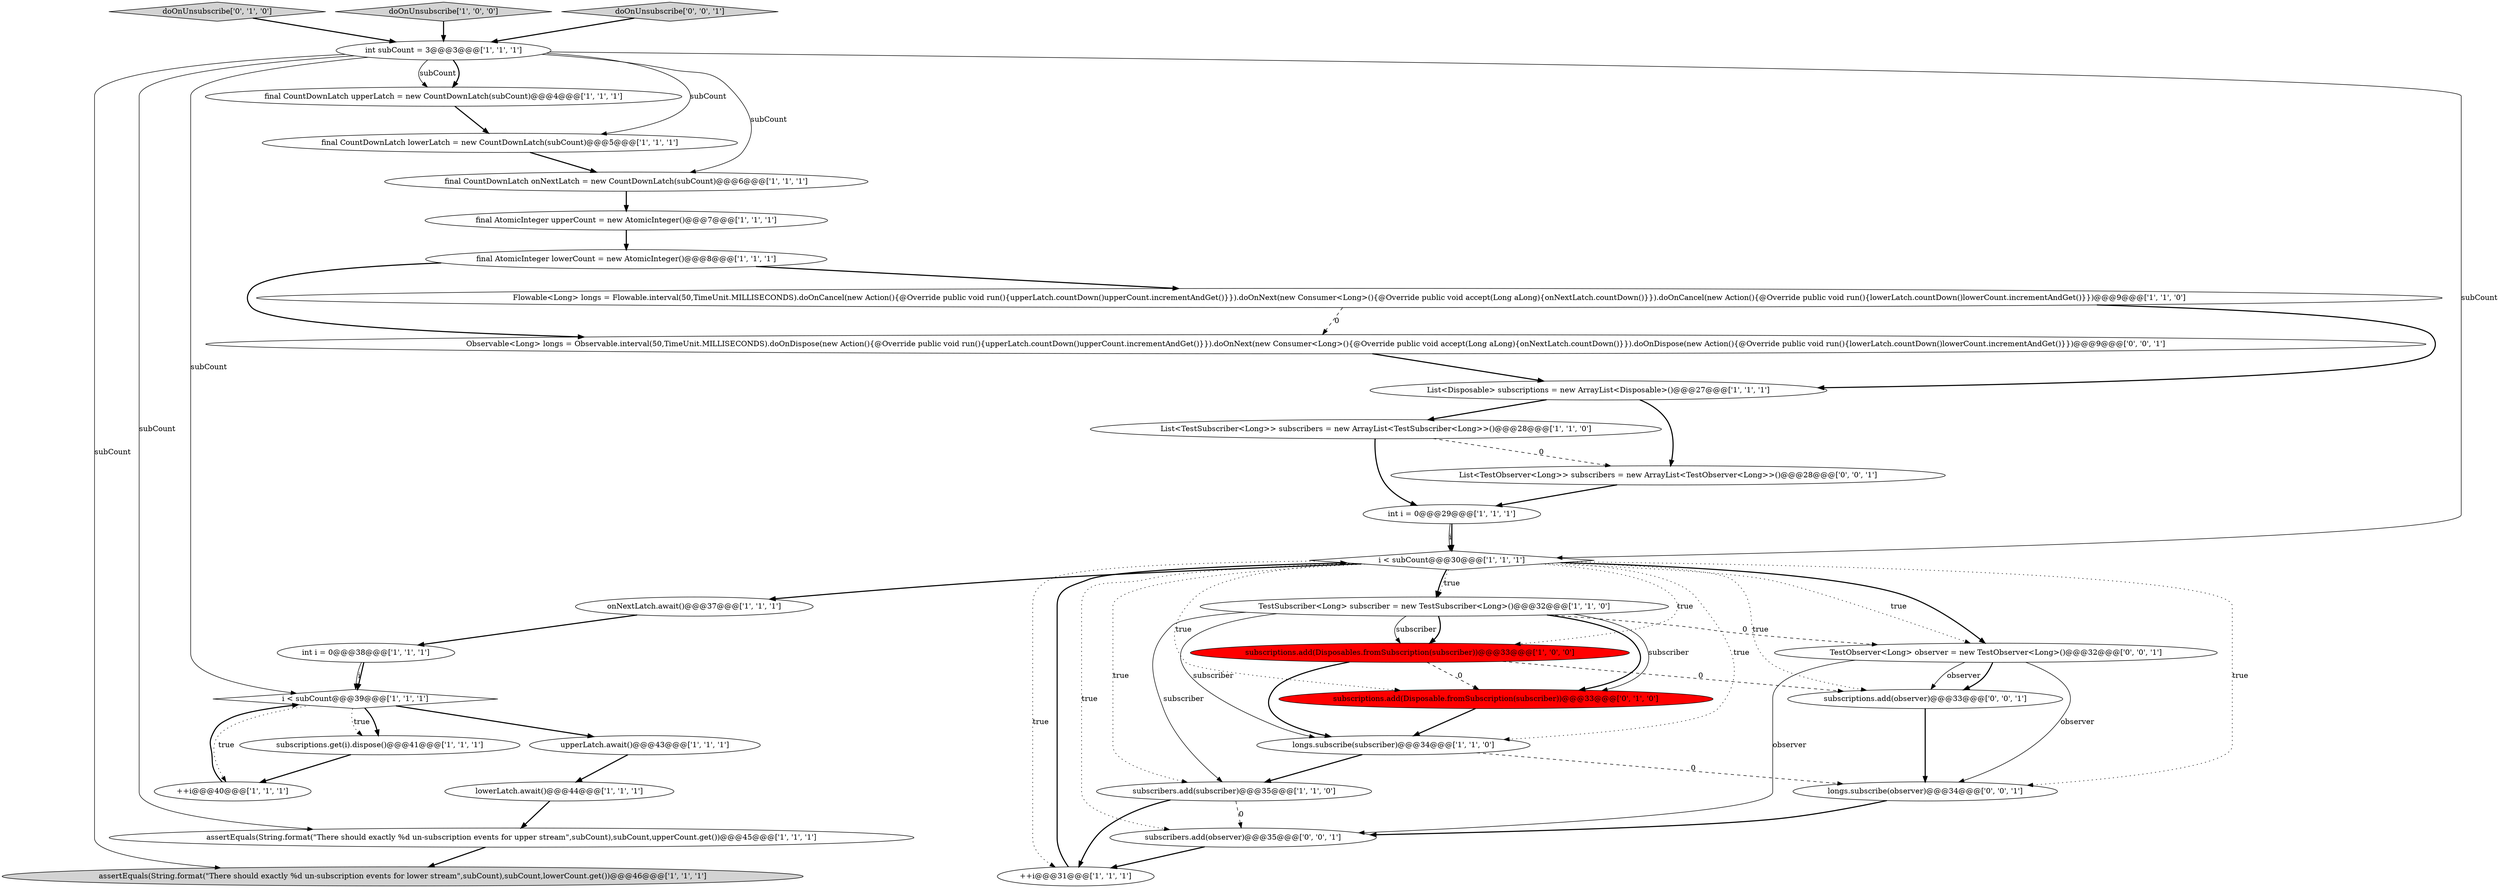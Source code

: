 digraph {
27 [style = filled, label = "doOnUnsubscribe['0', '1', '0']", fillcolor = lightgray, shape = diamond image = "AAA0AAABBB2BBB"];
34 [style = filled, label = "TestObserver<Long> observer = new TestObserver<Long>()@@@32@@@['0', '0', '1']", fillcolor = white, shape = ellipse image = "AAA0AAABBB3BBB"];
24 [style = filled, label = "List<Disposable> subscriptions = new ArrayList<Disposable>()@@@27@@@['1', '1', '1']", fillcolor = white, shape = ellipse image = "AAA0AAABBB1BBB"];
31 [style = filled, label = "Observable<Long> longs = Observable.interval(50,TimeUnit.MILLISECONDS).doOnDispose(new Action(){@Override public void run(){upperLatch.countDown()upperCount.incrementAndGet()}}).doOnNext(new Consumer<Long>(){@Override public void accept(Long aLong){onNextLatch.countDown()}}).doOnDispose(new Action(){@Override public void run(){lowerLatch.countDown()lowerCount.incrementAndGet()}})@@@9@@@['0', '0', '1']", fillcolor = white, shape = ellipse image = "AAA0AAABBB3BBB"];
2 [style = filled, label = "List<TestSubscriber<Long>> subscribers = new ArrayList<TestSubscriber<Long>>()@@@28@@@['1', '1', '0']", fillcolor = white, shape = ellipse image = "AAA0AAABBB1BBB"];
23 [style = filled, label = "subscriptions.get(i).dispose()@@@41@@@['1', '1', '1']", fillcolor = white, shape = ellipse image = "AAA0AAABBB1BBB"];
32 [style = filled, label = "subscribers.add(observer)@@@35@@@['0', '0', '1']", fillcolor = white, shape = ellipse image = "AAA0AAABBB3BBB"];
3 [style = filled, label = "subscribers.add(subscriber)@@@35@@@['1', '1', '0']", fillcolor = white, shape = ellipse image = "AAA0AAABBB1BBB"];
1 [style = filled, label = "++i@@@31@@@['1', '1', '1']", fillcolor = white, shape = ellipse image = "AAA0AAABBB1BBB"];
0 [style = filled, label = "i < subCount@@@39@@@['1', '1', '1']", fillcolor = white, shape = diamond image = "AAA0AAABBB1BBB"];
4 [style = filled, label = "onNextLatch.await()@@@37@@@['1', '1', '1']", fillcolor = white, shape = ellipse image = "AAA0AAABBB1BBB"];
15 [style = filled, label = "subscriptions.add(Disposables.fromSubscription(subscriber))@@@33@@@['1', '0', '0']", fillcolor = red, shape = ellipse image = "AAA1AAABBB1BBB"];
9 [style = filled, label = "int i = 0@@@29@@@['1', '1', '1']", fillcolor = white, shape = ellipse image = "AAA0AAABBB1BBB"];
21 [style = filled, label = "int i = 0@@@38@@@['1', '1', '1']", fillcolor = white, shape = ellipse image = "AAA0AAABBB1BBB"];
17 [style = filled, label = "int subCount = 3@@@3@@@['1', '1', '1']", fillcolor = white, shape = ellipse image = "AAA0AAABBB1BBB"];
20 [style = filled, label = "doOnUnsubscribe['1', '0', '0']", fillcolor = lightgray, shape = diamond image = "AAA0AAABBB1BBB"];
8 [style = filled, label = "longs.subscribe(subscriber)@@@34@@@['1', '1', '0']", fillcolor = white, shape = ellipse image = "AAA0AAABBB1BBB"];
28 [style = filled, label = "subscriptions.add(observer)@@@33@@@['0', '0', '1']", fillcolor = white, shape = ellipse image = "AAA0AAABBB3BBB"];
30 [style = filled, label = "doOnUnsubscribe['0', '0', '1']", fillcolor = lightgray, shape = diamond image = "AAA0AAABBB3BBB"];
33 [style = filled, label = "longs.subscribe(observer)@@@34@@@['0', '0', '1']", fillcolor = white, shape = ellipse image = "AAA0AAABBB3BBB"];
14 [style = filled, label = "final AtomicInteger upperCount = new AtomicInteger()@@@7@@@['1', '1', '1']", fillcolor = white, shape = ellipse image = "AAA0AAABBB1BBB"];
26 [style = filled, label = "subscriptions.add(Disposable.fromSubscription(subscriber))@@@33@@@['0', '1', '0']", fillcolor = red, shape = ellipse image = "AAA1AAABBB2BBB"];
10 [style = filled, label = "++i@@@40@@@['1', '1', '1']", fillcolor = white, shape = ellipse image = "AAA0AAABBB1BBB"];
25 [style = filled, label = "upperLatch.await()@@@43@@@['1', '1', '1']", fillcolor = white, shape = ellipse image = "AAA0AAABBB1BBB"];
11 [style = filled, label = "Flowable<Long> longs = Flowable.interval(50,TimeUnit.MILLISECONDS).doOnCancel(new Action(){@Override public void run(){upperLatch.countDown()upperCount.incrementAndGet()}}).doOnNext(new Consumer<Long>(){@Override public void accept(Long aLong){onNextLatch.countDown()}}).doOnCancel(new Action(){@Override public void run(){lowerLatch.countDown()lowerCount.incrementAndGet()}})@@@9@@@['1', '1', '0']", fillcolor = white, shape = ellipse image = "AAA0AAABBB1BBB"];
22 [style = filled, label = "TestSubscriber<Long> subscriber = new TestSubscriber<Long>()@@@32@@@['1', '1', '0']", fillcolor = white, shape = ellipse image = "AAA0AAABBB1BBB"];
18 [style = filled, label = "assertEquals(String.format(\"There should exactly %d un-subscription events for lower stream\",subCount),subCount,lowerCount.get())@@@46@@@['1', '1', '1']", fillcolor = lightgray, shape = ellipse image = "AAA0AAABBB1BBB"];
13 [style = filled, label = "final AtomicInteger lowerCount = new AtomicInteger()@@@8@@@['1', '1', '1']", fillcolor = white, shape = ellipse image = "AAA0AAABBB1BBB"];
7 [style = filled, label = "final CountDownLatch upperLatch = new CountDownLatch(subCount)@@@4@@@['1', '1', '1']", fillcolor = white, shape = ellipse image = "AAA0AAABBB1BBB"];
5 [style = filled, label = "assertEquals(String.format(\"There should exactly %d un-subscription events for upper stream\",subCount),subCount,upperCount.get())@@@45@@@['1', '1', '1']", fillcolor = white, shape = ellipse image = "AAA0AAABBB1BBB"];
19 [style = filled, label = "final CountDownLatch onNextLatch = new CountDownLatch(subCount)@@@6@@@['1', '1', '1']", fillcolor = white, shape = ellipse image = "AAA0AAABBB1BBB"];
12 [style = filled, label = "final CountDownLatch lowerLatch = new CountDownLatch(subCount)@@@5@@@['1', '1', '1']", fillcolor = white, shape = ellipse image = "AAA0AAABBB1BBB"];
29 [style = filled, label = "List<TestObserver<Long>> subscribers = new ArrayList<TestObserver<Long>>()@@@28@@@['0', '0', '1']", fillcolor = white, shape = ellipse image = "AAA0AAABBB3BBB"];
16 [style = filled, label = "i < subCount@@@30@@@['1', '1', '1']", fillcolor = white, shape = diamond image = "AAA0AAABBB1BBB"];
6 [style = filled, label = "lowerLatch.await()@@@44@@@['1', '1', '1']", fillcolor = white, shape = ellipse image = "AAA0AAABBB1BBB"];
22->26 [style = bold, label=""];
16->8 [style = dotted, label="true"];
20->17 [style = bold, label=""];
22->26 [style = solid, label="subscriber"];
17->12 [style = solid, label="subCount"];
22->15 [style = bold, label=""];
30->17 [style = bold, label=""];
16->34 [style = dotted, label="true"];
24->2 [style = bold, label=""];
3->1 [style = bold, label=""];
21->0 [style = bold, label=""];
0->10 [style = dotted, label="true"];
7->12 [style = bold, label=""];
15->28 [style = dashed, label="0"];
8->33 [style = dashed, label="0"];
31->24 [style = bold, label=""];
29->9 [style = bold, label=""];
8->3 [style = bold, label=""];
34->33 [style = solid, label="observer"];
4->21 [style = bold, label=""];
16->34 [style = bold, label=""];
26->8 [style = bold, label=""];
5->18 [style = bold, label=""];
9->16 [style = solid, label="i"];
2->9 [style = bold, label=""];
34->28 [style = solid, label="observer"];
24->29 [style = bold, label=""];
16->22 [style = dotted, label="true"];
16->22 [style = bold, label=""];
11->24 [style = bold, label=""];
25->6 [style = bold, label=""];
22->34 [style = dashed, label="0"];
13->11 [style = bold, label=""];
16->3 [style = dotted, label="true"];
9->16 [style = bold, label=""];
16->33 [style = dotted, label="true"];
16->26 [style = dotted, label="true"];
22->15 [style = solid, label="subscriber"];
22->8 [style = solid, label="subscriber"];
17->7 [style = bold, label=""];
34->28 [style = bold, label=""];
17->18 [style = solid, label="subCount"];
6->5 [style = bold, label=""];
22->3 [style = solid, label="subscriber"];
19->14 [style = bold, label=""];
0->23 [style = bold, label=""];
17->19 [style = solid, label="subCount"];
28->33 [style = bold, label=""];
16->1 [style = dotted, label="true"];
34->32 [style = solid, label="observer"];
1->16 [style = bold, label=""];
0->25 [style = bold, label=""];
11->31 [style = dashed, label="0"];
2->29 [style = dashed, label="0"];
32->1 [style = bold, label=""];
10->0 [style = bold, label=""];
27->17 [style = bold, label=""];
17->16 [style = solid, label="subCount"];
23->10 [style = bold, label=""];
15->26 [style = dashed, label="0"];
16->32 [style = dotted, label="true"];
17->0 [style = solid, label="subCount"];
33->32 [style = bold, label=""];
0->23 [style = dotted, label="true"];
14->13 [style = bold, label=""];
13->31 [style = bold, label=""];
16->4 [style = bold, label=""];
12->19 [style = bold, label=""];
16->28 [style = dotted, label="true"];
3->32 [style = dashed, label="0"];
21->0 [style = solid, label="i"];
17->5 [style = solid, label="subCount"];
15->8 [style = bold, label=""];
17->7 [style = solid, label="subCount"];
16->15 [style = dotted, label="true"];
}
